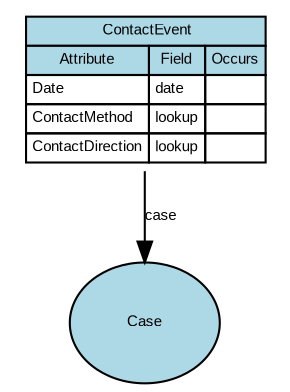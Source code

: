digraph {
	graph [overlap=false splines=true]
	node [black=black color=black fillcolor=lightblue fontname=Arial fontsize=7]
	edge [fontname=Arial fontsize=7 labelfontname=Arial labelfontsize=7 len=3.0]
	ContactEvent [label=<<table border='0' cellborder='1' cellspacing='0'><tr><td colspan='3' bgcolor='lightblue'> ContactEvent</td></tr><tr><td bgcolor='lightblue'>Attribute</td><td bgcolor='lightblue'>Field</td><td bgcolor='lightblue'>Occurs</td></tr><tr><td align='left' balign='left' valign='top'>Date</td><td align='left' balign='left' valign='top'>date</td><td align='left' balign='left' valign='top'></td></tr><tr><td align='left' balign='left' valign='top'>ContactMethod</td><td align='left' balign='left' valign='top'>lookup</td><td align='left' balign='left' valign='top'></td></tr><tr><td align='left' balign='left' valign='top'>ContactDirection</td><td align='left' balign='left' valign='top'>lookup</td><td align='left' balign='left' valign='top'></td></tr></table>> URL="#ContactEvent" shape=plaintext]
	Concept_Case [label=Case URL="#ContactEvent" fixedsize=true height=0.8 style=filled width=1.0]
	ContactEvent -> Concept_Case [label=case]
}
